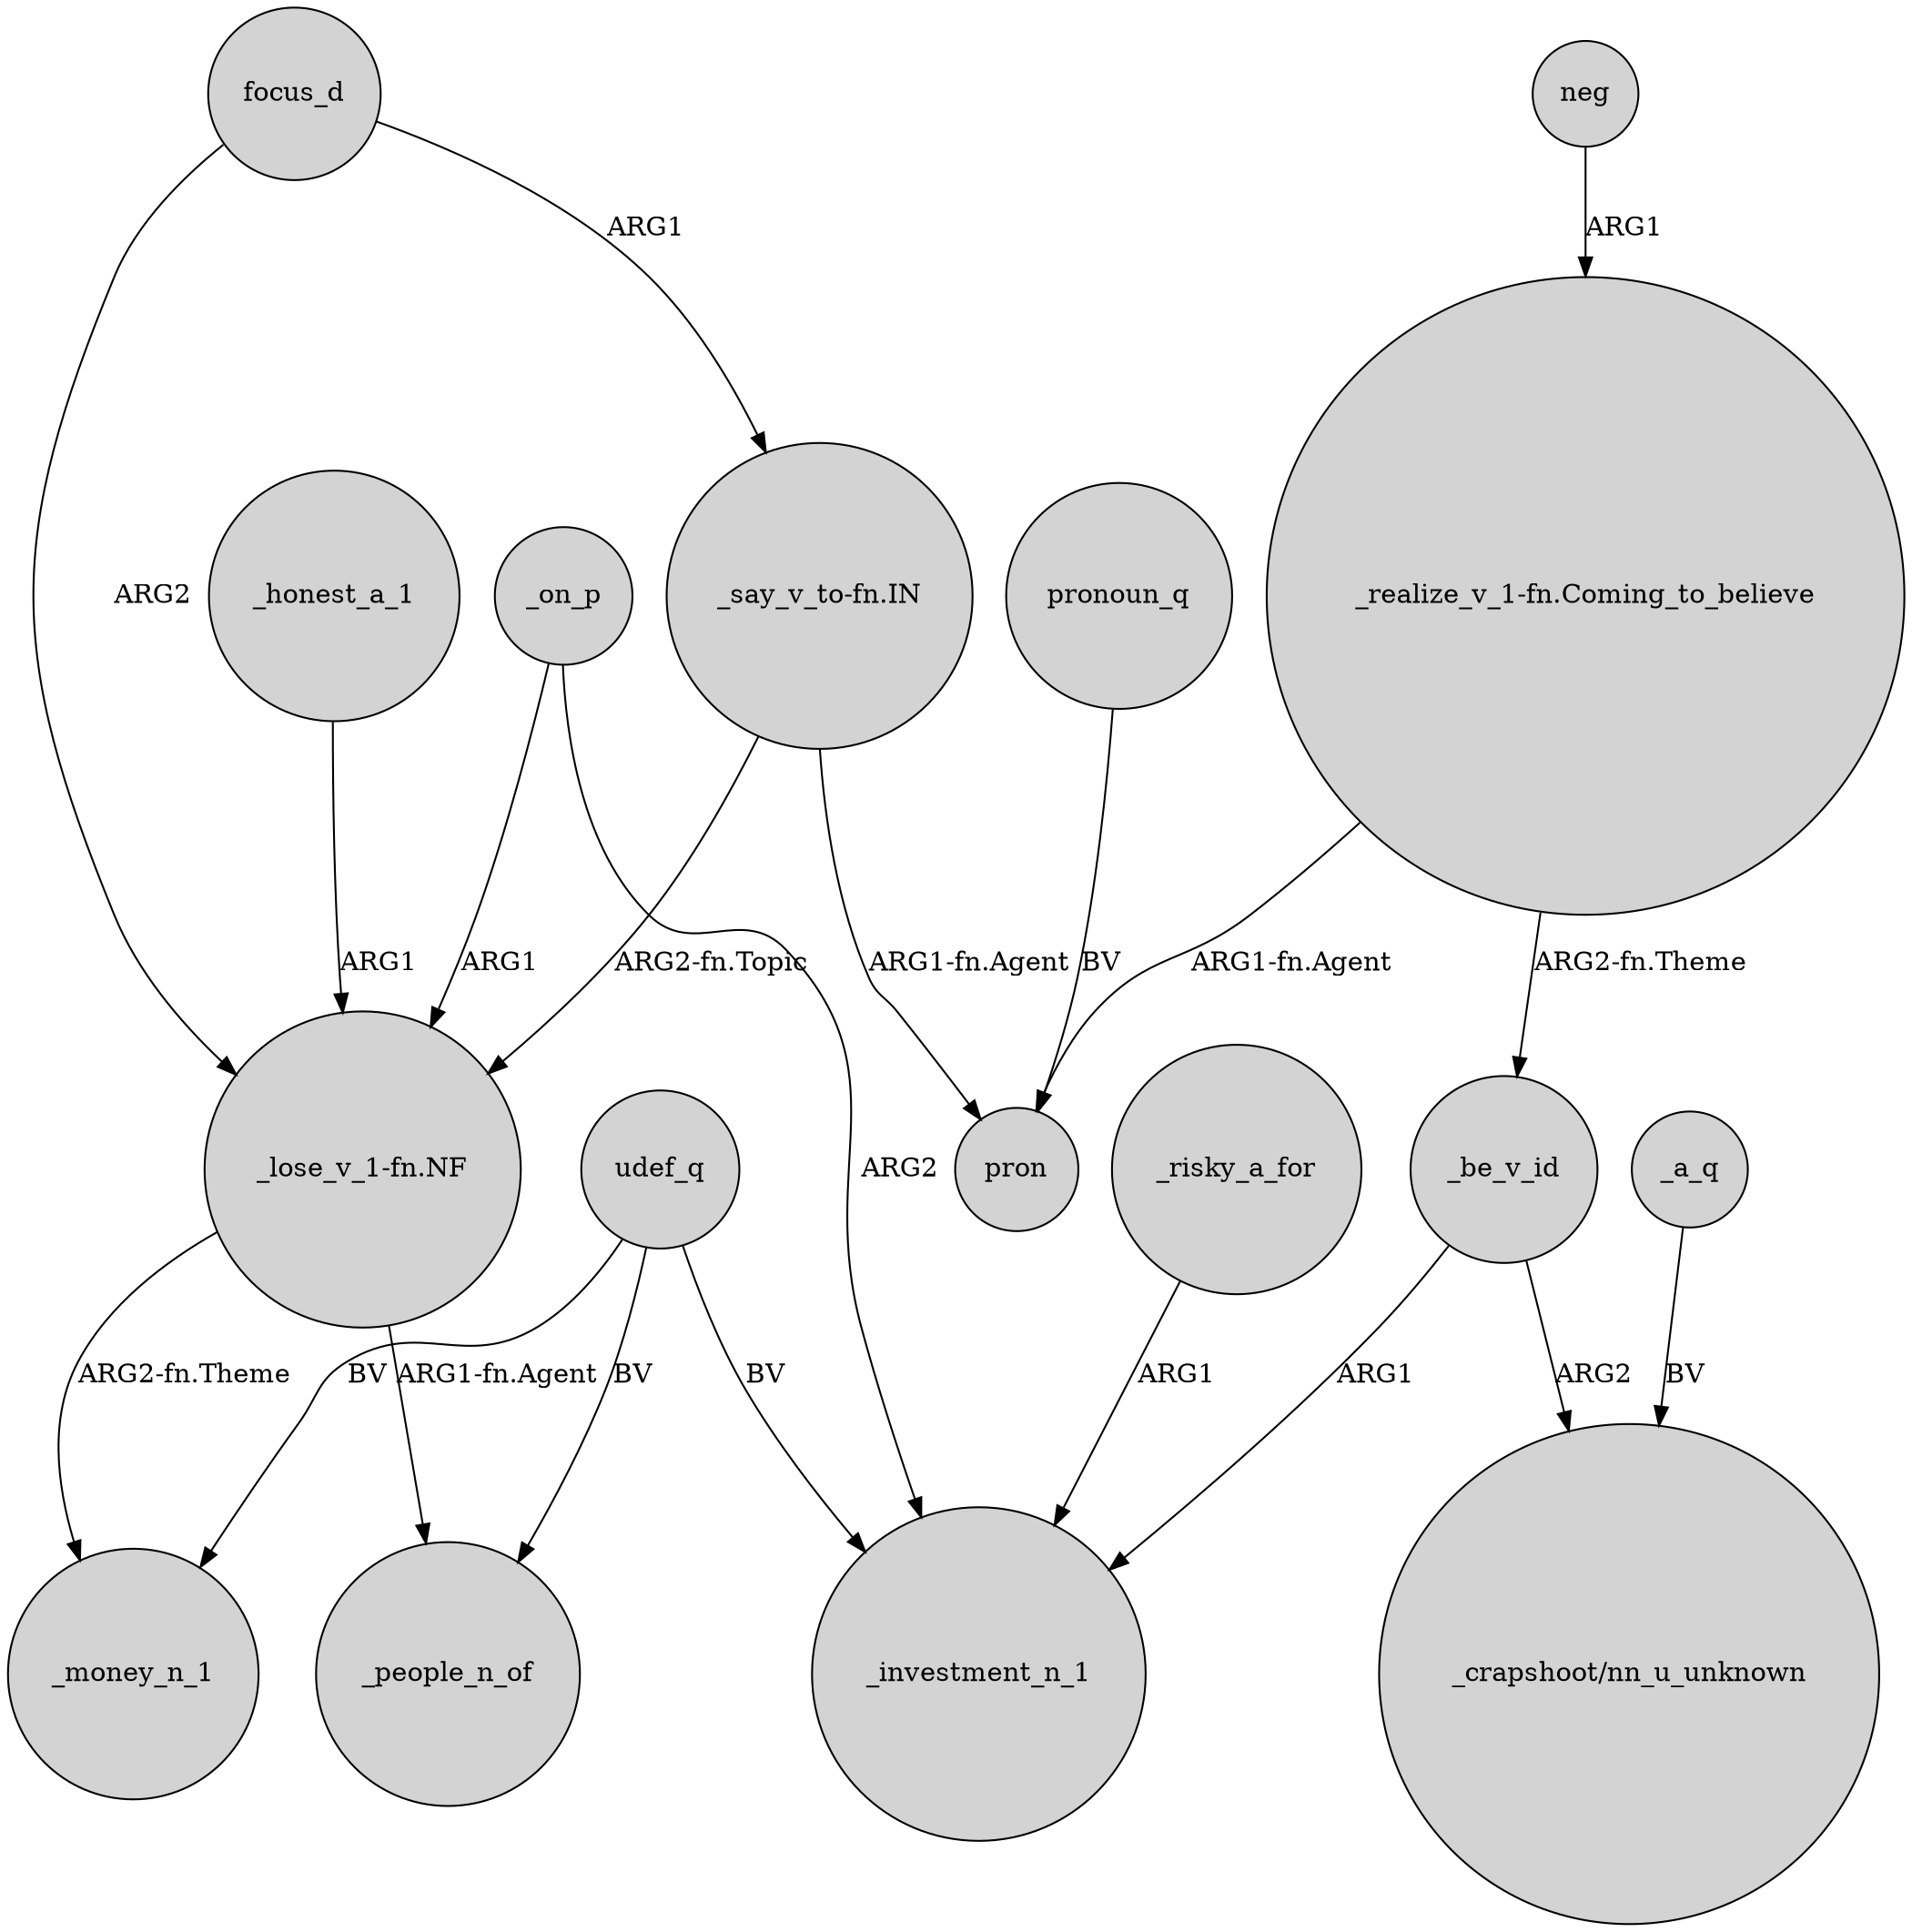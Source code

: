 digraph {
	node [shape=circle style=filled]
	udef_q -> _money_n_1 [label=BV]
	"_realize_v_1-fn.Coming_to_believe" -> pron [label="ARG1-fn.Agent"]
	_be_v_id -> _investment_n_1 [label=ARG1]
	_on_p -> _investment_n_1 [label=ARG2]
	"_lose_v_1-fn.NF" -> _money_n_1 [label="ARG2-fn.Theme"]
	_a_q -> "_crapshoot/nn_u_unknown" [label=BV]
	_be_v_id -> "_crapshoot/nn_u_unknown" [label=ARG2]
	_honest_a_1 -> "_lose_v_1-fn.NF" [label=ARG1]
	_on_p -> "_lose_v_1-fn.NF" [label=ARG1]
	pronoun_q -> pron [label=BV]
	udef_q -> _people_n_of [label=BV]
	_risky_a_for -> _investment_n_1 [label=ARG1]
	"_say_v_to-fn.IN" -> pron [label="ARG1-fn.Agent"]
	neg -> "_realize_v_1-fn.Coming_to_believe" [label=ARG1]
	udef_q -> _investment_n_1 [label=BV]
	"_realize_v_1-fn.Coming_to_believe" -> _be_v_id [label="ARG2-fn.Theme"]
	focus_d -> "_lose_v_1-fn.NF" [label=ARG2]
	"_say_v_to-fn.IN" -> "_lose_v_1-fn.NF" [label="ARG2-fn.Topic"]
	"_lose_v_1-fn.NF" -> _people_n_of [label="ARG1-fn.Agent"]
	focus_d -> "_say_v_to-fn.IN" [label=ARG1]
}

